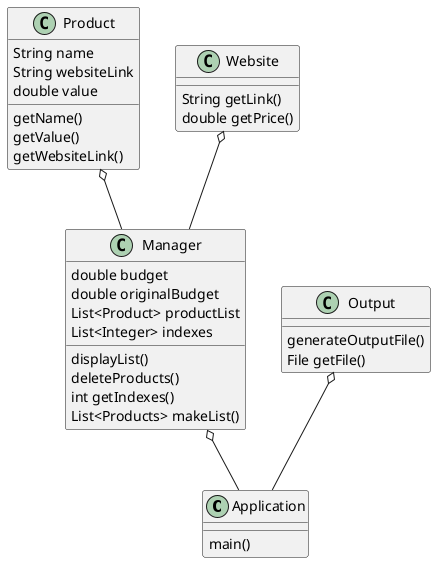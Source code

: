 @startuml
'https://plantuml.com/sequence-diagram

class Application{
    main()
}

class Manager{
    double budget
    double originalBudget
    List<Product> productList
    List<Integer> indexes

    displayList()
    deleteProducts()
    int getIndexes()
    List<Products> makeList()
}

class Output{
    generateOutputFile()
    File getFile()
}

class Product{
    String name
    String websiteLink
    double value

    getName()
    getValue()
    getWebsiteLink()
}

class Website{
    String getLink()
    double getPrice()
}

Product o-- Manager
Output o-- Application
Manager o-- Application
Website o-- Manager


@enduml